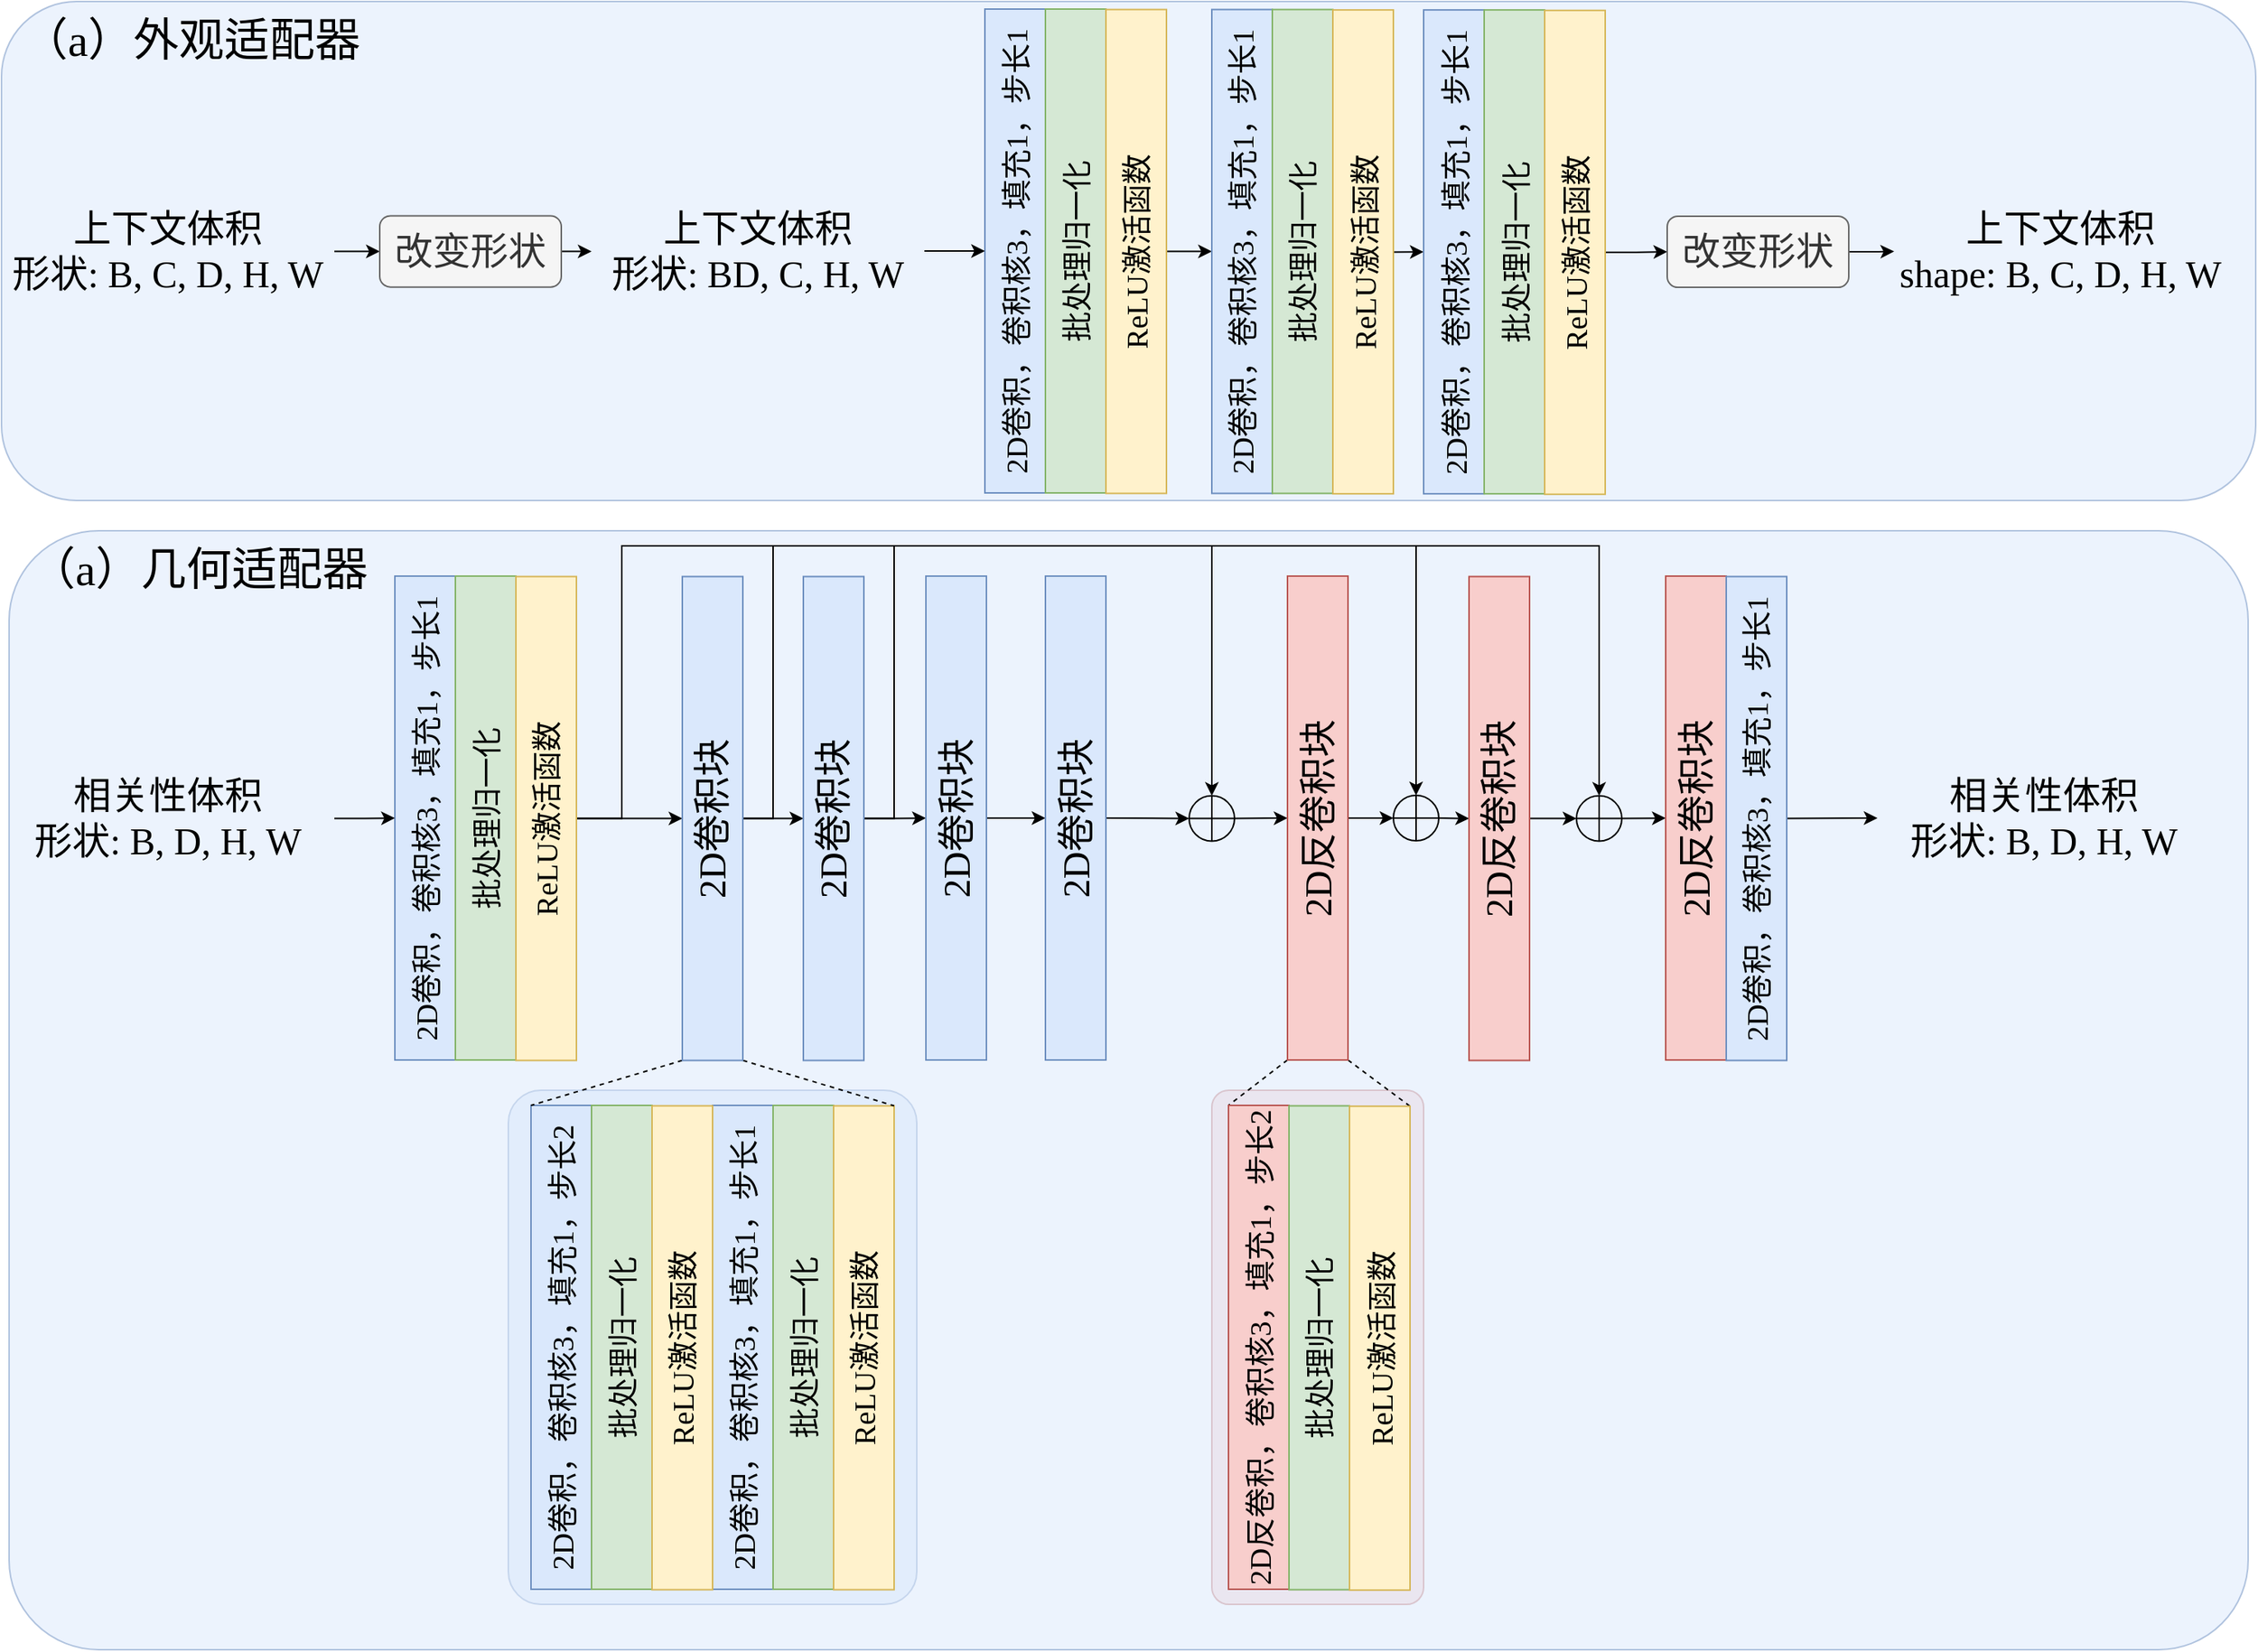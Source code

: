 <mxfile version="26.3.0">
  <diagram name="第 1 页" id="xtWA2BFWSO_vwdr7kO1s">
    <mxGraphModel dx="2578" dy="2344" grid="1" gridSize="10" guides="1" tooltips="1" connect="1" arrows="1" fold="1" page="1" pageScale="1" pageWidth="1600" pageHeight="900" math="0" shadow="0">
      <root>
        <mxCell id="0" />
        <mxCell id="1" parent="0" />
        <mxCell id="_7oDfedrvnOzriQi7gFX-59" value="" style="rounded=1;whiteSpace=wrap;html=1;fillColor=#f8cecc;strokeColor=#b85450;opacity=50;arcSize=8;" parent="1" vertex="1">
          <mxGeometry x="850" y="700" width="140" height="340" as="geometry" />
        </mxCell>
        <mxCell id="_7oDfedrvnOzriQi7gFX-31" value="" style="rounded=1;whiteSpace=wrap;html=1;fillColor=#dae8fc;strokeColor=#6c8ebf;opacity=50;arcSize=8;" parent="1" vertex="1">
          <mxGeometry x="385" y="700" width="270" height="340" as="geometry" />
        </mxCell>
        <mxCell id="btyJTS1Y750vnI5qGrP--104" value="" style="rounded=1;whiteSpace=wrap;html=1;fillColor=#dae8fc;strokeColor=#6c8ebf;opacity=50;arcSize=8;" parent="1" vertex="1">
          <mxGeometry x="55" y="330" width="1480" height="740" as="geometry" />
        </mxCell>
        <mxCell id="btyJTS1Y750vnI5qGrP--25" value="" style="rounded=1;whiteSpace=wrap;html=1;fillColor=#dae8fc;strokeColor=#6c8ebf;opacity=50;" parent="1" vertex="1">
          <mxGeometry x="50" y="-20" width="1490" height="330" as="geometry" />
        </mxCell>
        <mxCell id="btyJTS1Y750vnI5qGrP--1" value="&lt;font&gt;2D卷积，卷积核3，填充1，步长1&lt;/font&gt;" style="rounded=0;whiteSpace=wrap;html=1;rotation=-90;fontSize=20;fontFamily=Times New Roman;fillColor=#dae8fc;strokeColor=#6c8ebf;" parent="1" vertex="1">
          <mxGeometry x="560" y="125" width="320" height="40" as="geometry" />
        </mxCell>
        <mxCell id="btyJTS1Y750vnI5qGrP--2" value="" style="endArrow=classic;html=1;rounded=0;entryX=0;entryY=0.5;entryDx=0;entryDy=0;exitX=1;exitY=0.5;exitDx=0;exitDy=0;" parent="1" source="btyJTS1Y750vnI5qGrP--3" target="btyJTS1Y750vnI5qGrP--4" edge="1">
          <mxGeometry width="50" height="50" relative="1" as="geometry">
            <mxPoint x="350" y="169.99" as="sourcePoint" />
            <mxPoint x="340" y="139.99" as="targetPoint" />
          </mxGeometry>
        </mxCell>
        <mxCell id="btyJTS1Y750vnI5qGrP--3" value="上下文体积&lt;div&gt;形状: B, C, D, H, W&lt;/div&gt;" style="text;html=1;align=center;verticalAlign=middle;whiteSpace=wrap;rounded=0;fontFamily=Times New Roman;fontSize=25;" parent="1" vertex="1">
          <mxGeometry x="50" y="112.62" width="220" height="65.26" as="geometry" />
        </mxCell>
        <mxCell id="btyJTS1Y750vnI5qGrP--6" style="edgeStyle=orthogonalEdgeStyle;rounded=0;orthogonalLoop=1;jettySize=auto;html=1;entryX=0;entryY=0.5;entryDx=0;entryDy=0;" parent="1" source="btyJTS1Y750vnI5qGrP--4" target="btyJTS1Y750vnI5qGrP--5" edge="1">
          <mxGeometry relative="1" as="geometry" />
        </mxCell>
        <mxCell id="btyJTS1Y750vnI5qGrP--4" value="改变形状" style="rounded=1;whiteSpace=wrap;html=1;fontFamily=Times New Roman;fontSize=25;fillColor=#f5f5f5;fontColor=#333333;strokeColor=#666666;" parent="1" vertex="1">
          <mxGeometry x="300" y="121.73" width="120" height="47.11" as="geometry" />
        </mxCell>
        <mxCell id="btyJTS1Y750vnI5qGrP--9" style="edgeStyle=orthogonalEdgeStyle;rounded=0;orthogonalLoop=1;jettySize=auto;html=1;entryX=0.5;entryY=0;entryDx=0;entryDy=0;" parent="1" source="btyJTS1Y750vnI5qGrP--5" target="btyJTS1Y750vnI5qGrP--1" edge="1">
          <mxGeometry relative="1" as="geometry" />
        </mxCell>
        <mxCell id="btyJTS1Y750vnI5qGrP--5" value="上下文体积&lt;div&gt;形状: BD, C, H, W&lt;/div&gt;" style="text;html=1;align=center;verticalAlign=middle;whiteSpace=wrap;rounded=0;fontFamily=Times New Roman;fontSize=25;" parent="1" vertex="1">
          <mxGeometry x="440" y="112.37" width="220" height="65.26" as="geometry" />
        </mxCell>
        <mxCell id="btyJTS1Y750vnI5qGrP--7" value="批处理归一化" style="rounded=0;whiteSpace=wrap;html=1;rotation=-90;fontSize=20;fontFamily=Times New Roman;fillColor=#d5e8d4;strokeColor=#82b366;" parent="1" vertex="1">
          <mxGeometry x="600" y="125.0" width="320" height="40" as="geometry" />
        </mxCell>
        <mxCell id="btyJTS1Y750vnI5qGrP--14" style="rounded=0;orthogonalLoop=1;jettySize=auto;html=1;entryX=0.5;entryY=0;entryDx=0;entryDy=0;" parent="1" source="btyJTS1Y750vnI5qGrP--8" target="_7oDfedrvnOzriQi7gFX-1" edge="1">
          <mxGeometry relative="1" as="geometry">
            <mxPoint x="850.0" y="145.26" as="targetPoint" />
          </mxGeometry>
        </mxCell>
        <mxCell id="btyJTS1Y750vnI5qGrP--8" value="ReLU激活函数" style="rounded=0;whiteSpace=wrap;html=1;rotation=-90;fontSize=20;fontFamily=Times New Roman;fillColor=#fff2cc;strokeColor=#d6b656;" parent="1" vertex="1">
          <mxGeometry x="640" y="125.29" width="320" height="40" as="geometry" />
        </mxCell>
        <mxCell id="btyJTS1Y750vnI5qGrP--19" style="edgeStyle=orthogonalEdgeStyle;rounded=0;orthogonalLoop=1;jettySize=auto;html=1;entryX=0.5;entryY=0;entryDx=0;entryDy=0;" parent="1" target="_7oDfedrvnOzriQi7gFX-6" edge="1">
          <mxGeometry relative="1" as="geometry">
            <mxPoint x="940.0" y="145.273" as="sourcePoint" />
            <mxPoint x="990" y="145.27" as="targetPoint" />
          </mxGeometry>
        </mxCell>
        <mxCell id="btyJTS1Y750vnI5qGrP--20" style="edgeStyle=orthogonalEdgeStyle;rounded=0;orthogonalLoop=1;jettySize=auto;html=1;entryX=0;entryY=0.5;entryDx=0;entryDy=0;exitX=0.5;exitY=1;exitDx=0;exitDy=0;" parent="1" source="_7oDfedrvnOzriQi7gFX-8" target="btyJTS1Y750vnI5qGrP--21" edge="1">
          <mxGeometry relative="1" as="geometry">
            <mxPoint x="1221" y="170.52" as="targetPoint" />
            <mxPoint x="1131" y="145.547" as="sourcePoint" />
          </mxGeometry>
        </mxCell>
        <mxCell id="btyJTS1Y750vnI5qGrP--24" style="edgeStyle=orthogonalEdgeStyle;rounded=0;orthogonalLoop=1;jettySize=auto;html=1;entryX=0;entryY=0.5;entryDx=0;entryDy=0;" parent="1" source="btyJTS1Y750vnI5qGrP--21" target="btyJTS1Y750vnI5qGrP--23" edge="1">
          <mxGeometry relative="1" as="geometry" />
        </mxCell>
        <mxCell id="btyJTS1Y750vnI5qGrP--21" value="改变形状" style="rounded=1;whiteSpace=wrap;html=1;fontFamily=Times New Roman;fontSize=25;fillColor=#f5f5f5;fontColor=#333333;strokeColor=#666666;" parent="1" vertex="1">
          <mxGeometry x="1151" y="121.94" width="120" height="47.11" as="geometry" />
        </mxCell>
        <mxCell id="btyJTS1Y750vnI5qGrP--23" value="上下文体积&lt;br&gt;&lt;div&gt;shape: B, C, D, H, W&lt;/div&gt;" style="text;html=1;align=center;verticalAlign=middle;whiteSpace=wrap;rounded=0;fontFamily=Times New Roman;fontSize=25;" parent="1" vertex="1">
          <mxGeometry x="1301" y="112.62" width="220" height="65.26" as="geometry" />
        </mxCell>
        <mxCell id="btyJTS1Y750vnI5qGrP--26" value="&lt;font&gt;（a）外观适配器&lt;/font&gt;" style="text;html=1;align=center;verticalAlign=middle;resizable=0;points=[];autosize=1;strokeColor=none;fillColor=none;fontSize=30;fontFamily=Times New Roman;" parent="1" vertex="1">
          <mxGeometry x="50" y="-20.0" width="250" height="50" as="geometry" />
        </mxCell>
        <mxCell id="_7oDfedrvnOzriQi7gFX-1" value="&lt;font&gt;2D卷积，卷积核3，填充1，步长1&lt;/font&gt;" style="rounded=0;whiteSpace=wrap;html=1;rotation=-90;fontSize=20;fontFamily=Times New Roman;fillColor=#dae8fc;strokeColor=#6c8ebf;" parent="1" vertex="1">
          <mxGeometry x="710" y="125.29" width="320" height="40" as="geometry" />
        </mxCell>
        <mxCell id="_7oDfedrvnOzriQi7gFX-2" value="批处理归一化" style="rounded=0;whiteSpace=wrap;html=1;rotation=-90;fontSize=20;fontFamily=Times New Roman;fillColor=#d5e8d4;strokeColor=#82b366;" parent="1" vertex="1">
          <mxGeometry x="750" y="125.29" width="320" height="40" as="geometry" />
        </mxCell>
        <mxCell id="_7oDfedrvnOzriQi7gFX-4" value="ReLU激活函数" style="rounded=0;whiteSpace=wrap;html=1;rotation=-90;fontSize=20;fontFamily=Times New Roman;fillColor=#fff2cc;strokeColor=#d6b656;" parent="1" vertex="1">
          <mxGeometry x="790" y="125.58" width="320" height="40" as="geometry" />
        </mxCell>
        <mxCell id="_7oDfedrvnOzriQi7gFX-6" value="&lt;font&gt;2D卷积，卷积核3，填充1，步长1&lt;/font&gt;" style="rounded=0;whiteSpace=wrap;html=1;rotation=-90;fontSize=20;fontFamily=Times New Roman;fillColor=#dae8fc;strokeColor=#6c8ebf;" parent="1" vertex="1">
          <mxGeometry x="850" y="125.58" width="320" height="40" as="geometry" />
        </mxCell>
        <mxCell id="_7oDfedrvnOzriQi7gFX-7" value="批处理归一化" style="rounded=0;whiteSpace=wrap;html=1;rotation=-90;fontSize=20;fontFamily=Times New Roman;fillColor=#d5e8d4;strokeColor=#82b366;" parent="1" vertex="1">
          <mxGeometry x="890" y="125.58" width="320" height="40" as="geometry" />
        </mxCell>
        <mxCell id="_7oDfedrvnOzriQi7gFX-8" value="ReLU激活函数" style="rounded=0;whiteSpace=wrap;html=1;rotation=-90;fontSize=20;fontFamily=Times New Roman;fillColor=#fff2cc;strokeColor=#d6b656;" parent="1" vertex="1">
          <mxGeometry x="930" y="125.87" width="320" height="40" as="geometry" />
        </mxCell>
        <mxCell id="_7oDfedrvnOzriQi7gFX-9" value="&lt;font&gt;2D卷积，卷积核3，填充1，步长1&lt;/font&gt;" style="rounded=0;whiteSpace=wrap;html=1;rotation=-90;fontSize=20;fontFamily=Times New Roman;fillColor=#dae8fc;strokeColor=#6c8ebf;" parent="1" vertex="1">
          <mxGeometry x="380" y="850" width="320" height="40" as="geometry" />
        </mxCell>
        <mxCell id="_7oDfedrvnOzriQi7gFX-10" value="批处理归一化" style="rounded=0;whiteSpace=wrap;html=1;rotation=-90;fontSize=20;fontFamily=Times New Roman;fillColor=#d5e8d4;strokeColor=#82b366;" parent="1" vertex="1">
          <mxGeometry x="420" y="850" width="320" height="40" as="geometry" />
        </mxCell>
        <mxCell id="_7oDfedrvnOzriQi7gFX-11" value="ReLU激活函数" style="rounded=0;whiteSpace=wrap;html=1;rotation=-90;fontSize=20;fontFamily=Times New Roman;fillColor=#fff2cc;strokeColor=#d6b656;" parent="1" vertex="1">
          <mxGeometry x="460" y="850.29" width="320" height="40" as="geometry" />
        </mxCell>
        <mxCell id="_7oDfedrvnOzriQi7gFX-12" value="&lt;font&gt;2D卷积，卷积核3，填充1，步长2&lt;/font&gt;" style="rounded=0;whiteSpace=wrap;html=1;rotation=-90;fontSize=20;fontFamily=Times New Roman;fillColor=#dae8fc;strokeColor=#6c8ebf;" parent="1" vertex="1">
          <mxGeometry x="260" y="850" width="320" height="40" as="geometry" />
        </mxCell>
        <mxCell id="_7oDfedrvnOzriQi7gFX-13" value="批处理归一化" style="rounded=0;whiteSpace=wrap;html=1;rotation=-90;fontSize=20;fontFamily=Times New Roman;fillColor=#d5e8d4;strokeColor=#82b366;" parent="1" vertex="1">
          <mxGeometry x="300" y="850" width="320" height="40" as="geometry" />
        </mxCell>
        <mxCell id="_7oDfedrvnOzriQi7gFX-14" value="ReLU激活函数" style="rounded=0;whiteSpace=wrap;html=1;rotation=-90;fontSize=20;fontFamily=Times New Roman;fillColor=#fff2cc;strokeColor=#d6b656;" parent="1" vertex="1">
          <mxGeometry x="340" y="850.29" width="320" height="40" as="geometry" />
        </mxCell>
        <mxCell id="_7oDfedrvnOzriQi7gFX-15" value="&lt;font&gt;2D卷积，卷积核3，填充1，步长1&lt;/font&gt;" style="rounded=0;whiteSpace=wrap;html=1;rotation=-90;fontSize=20;fontFamily=Times New Roman;fillColor=#dae8fc;strokeColor=#6c8ebf;" parent="1" vertex="1">
          <mxGeometry x="170" y="500" width="320" height="40" as="geometry" />
        </mxCell>
        <mxCell id="_7oDfedrvnOzriQi7gFX-16" value="批处理归一化" style="rounded=0;whiteSpace=wrap;html=1;rotation=-90;fontSize=20;fontFamily=Times New Roman;fillColor=#d5e8d4;strokeColor=#82b366;" parent="1" vertex="1">
          <mxGeometry x="210" y="500" width="320" height="40" as="geometry" />
        </mxCell>
        <mxCell id="_7oDfedrvnOzriQi7gFX-21" style="rounded=0;orthogonalLoop=1;jettySize=auto;html=1;exitX=0.5;exitY=1;exitDx=0;exitDy=0;entryX=0.5;entryY=0;entryDx=0;entryDy=0;" parent="1" source="_7oDfedrvnOzriQi7gFX-17" target="_7oDfedrvnOzriQi7gFX-20" edge="1">
          <mxGeometry relative="1" as="geometry" />
        </mxCell>
        <mxCell id="_7oDfedrvnOzriQi7gFX-48" style="edgeStyle=orthogonalEdgeStyle;shape=connector;rounded=0;orthogonalLoop=1;jettySize=auto;html=1;exitX=0.5;exitY=1;exitDx=0;exitDy=0;entryX=0.5;entryY=0;entryDx=0;entryDy=0;strokeColor=default;align=center;verticalAlign=middle;fontFamily=Helvetica;fontSize=11;fontColor=default;labelBackgroundColor=default;endArrow=classic;" parent="1" source="_7oDfedrvnOzriQi7gFX-17" target="_7oDfedrvnOzriQi7gFX-44" edge="1">
          <mxGeometry relative="1" as="geometry">
            <Array as="points">
              <mxPoint x="460" y="520" />
              <mxPoint x="460" y="340" />
              <mxPoint x="1106" y="340" />
            </Array>
          </mxGeometry>
        </mxCell>
        <mxCell id="_7oDfedrvnOzriQi7gFX-17" value="ReLU激活函数" style="rounded=0;whiteSpace=wrap;html=1;rotation=-90;fontSize=20;fontFamily=Times New Roman;fillColor=#fff2cc;strokeColor=#d6b656;" parent="1" vertex="1">
          <mxGeometry x="250" y="500.29" width="320" height="40" as="geometry" />
        </mxCell>
        <mxCell id="_7oDfedrvnOzriQi7gFX-19" style="edgeStyle=orthogonalEdgeStyle;rounded=0;orthogonalLoop=1;jettySize=auto;html=1;exitX=1;exitY=0.5;exitDx=0;exitDy=0;entryX=0.5;entryY=0;entryDx=0;entryDy=0;" parent="1" source="_7oDfedrvnOzriQi7gFX-18" target="_7oDfedrvnOzriQi7gFX-15" edge="1">
          <mxGeometry relative="1" as="geometry" />
        </mxCell>
        <mxCell id="_7oDfedrvnOzriQi7gFX-18" value="相关性体积&lt;br&gt;&lt;div&gt;形状: B, D, H, W&lt;/div&gt;" style="text;html=1;align=center;verticalAlign=middle;whiteSpace=wrap;rounded=0;fontFamily=Times New Roman;fontSize=25;" parent="1" vertex="1">
          <mxGeometry x="50" y="487.66" width="220" height="65.26" as="geometry" />
        </mxCell>
        <mxCell id="_7oDfedrvnOzriQi7gFX-23" style="edgeStyle=orthogonalEdgeStyle;rounded=0;orthogonalLoop=1;jettySize=auto;html=1;exitX=0.5;exitY=1;exitDx=0;exitDy=0;entryX=0.5;entryY=0;entryDx=0;entryDy=0;" parent="1" source="_7oDfedrvnOzriQi7gFX-20" target="_7oDfedrvnOzriQi7gFX-22" edge="1">
          <mxGeometry relative="1" as="geometry" />
        </mxCell>
        <mxCell id="_7oDfedrvnOzriQi7gFX-29" style="rounded=0;orthogonalLoop=1;jettySize=auto;html=1;exitX=0;exitY=0;exitDx=0;exitDy=0;entryX=1;entryY=0;entryDx=0;entryDy=0;endArrow=none;startFill=0;dashed=1;" parent="1" source="_7oDfedrvnOzriQi7gFX-20" target="_7oDfedrvnOzriQi7gFX-12" edge="1">
          <mxGeometry relative="1" as="geometry" />
        </mxCell>
        <mxCell id="_7oDfedrvnOzriQi7gFX-30" style="edgeStyle=none;shape=connector;rounded=0;orthogonalLoop=1;jettySize=auto;html=1;exitX=0;exitY=1;exitDx=0;exitDy=0;entryX=1;entryY=1;entryDx=0;entryDy=0;dashed=1;strokeColor=default;align=center;verticalAlign=middle;fontFamily=Helvetica;fontSize=11;fontColor=default;labelBackgroundColor=default;startFill=0;endArrow=none;" parent="1" source="_7oDfedrvnOzriQi7gFX-20" target="_7oDfedrvnOzriQi7gFX-11" edge="1">
          <mxGeometry relative="1" as="geometry" />
        </mxCell>
        <mxCell id="_7oDfedrvnOzriQi7gFX-41" style="edgeStyle=orthogonalEdgeStyle;shape=connector;rounded=0;orthogonalLoop=1;jettySize=auto;html=1;entryX=0.5;entryY=0;entryDx=0;entryDy=0;strokeColor=default;align=center;verticalAlign=middle;fontFamily=Helvetica;fontSize=11;fontColor=default;labelBackgroundColor=default;endArrow=classic;exitX=0.5;exitY=1;exitDx=0;exitDy=0;" parent="1" source="_7oDfedrvnOzriQi7gFX-20" target="_7oDfedrvnOzriQi7gFX-39" edge="1">
          <mxGeometry relative="1" as="geometry">
            <Array as="points">
              <mxPoint x="560" y="520" />
              <mxPoint x="560" y="340" />
              <mxPoint x="985" y="340" />
            </Array>
          </mxGeometry>
        </mxCell>
        <mxCell id="_7oDfedrvnOzriQi7gFX-20" value="2D卷积块" style="rounded=0;whiteSpace=wrap;html=1;rotation=-90;fontSize=25;fontFamily=Times New Roman;fillColor=#dae8fc;strokeColor=#6c8ebf;" parent="1" vertex="1">
          <mxGeometry x="360" y="500.29" width="320" height="40" as="geometry" />
        </mxCell>
        <mxCell id="_7oDfedrvnOzriQi7gFX-25" style="edgeStyle=orthogonalEdgeStyle;rounded=0;orthogonalLoop=1;jettySize=auto;html=1;entryX=0.5;entryY=0;entryDx=0;entryDy=0;" parent="1" source="_7oDfedrvnOzriQi7gFX-22" target="_7oDfedrvnOzriQi7gFX-24" edge="1">
          <mxGeometry relative="1" as="geometry" />
        </mxCell>
        <mxCell id="_7oDfedrvnOzriQi7gFX-36" style="edgeStyle=orthogonalEdgeStyle;shape=connector;rounded=0;orthogonalLoop=1;jettySize=auto;html=1;exitX=0.5;exitY=1;exitDx=0;exitDy=0;entryX=0.5;entryY=0;entryDx=0;entryDy=0;strokeColor=default;align=center;verticalAlign=middle;fontFamily=Helvetica;fontSize=11;fontColor=default;labelBackgroundColor=default;endArrow=classic;" parent="1" source="_7oDfedrvnOzriQi7gFX-22" target="_7oDfedrvnOzriQi7gFX-32" edge="1">
          <mxGeometry relative="1" as="geometry">
            <Array as="points">
              <mxPoint x="640" y="520" />
              <mxPoint x="640" y="340" />
              <mxPoint x="850" y="340" />
            </Array>
          </mxGeometry>
        </mxCell>
        <mxCell id="_7oDfedrvnOzriQi7gFX-22" value="2D卷积块" style="rounded=0;whiteSpace=wrap;html=1;rotation=-90;fontSize=25;fontFamily=Times New Roman;fillColor=#dae8fc;strokeColor=#6c8ebf;" parent="1" vertex="1">
          <mxGeometry x="440" y="500.29" width="320" height="40" as="geometry" />
        </mxCell>
        <mxCell id="_7oDfedrvnOzriQi7gFX-28" style="rounded=0;orthogonalLoop=1;jettySize=auto;html=1;entryX=0.5;entryY=0;entryDx=0;entryDy=0;" parent="1" source="_7oDfedrvnOzriQi7gFX-24" target="_7oDfedrvnOzriQi7gFX-27" edge="1">
          <mxGeometry relative="1" as="geometry" />
        </mxCell>
        <mxCell id="_7oDfedrvnOzriQi7gFX-24" value="2D卷积块" style="rounded=0;whiteSpace=wrap;html=1;rotation=-90;fontSize=25;fontFamily=Times New Roman;fillColor=#dae8fc;strokeColor=#6c8ebf;" parent="1" vertex="1">
          <mxGeometry x="521" y="500" width="320" height="40" as="geometry" />
        </mxCell>
        <mxCell id="_7oDfedrvnOzriQi7gFX-35" style="edgeStyle=none;shape=connector;rounded=0;orthogonalLoop=1;jettySize=auto;html=1;exitX=0.5;exitY=1;exitDx=0;exitDy=0;entryX=0;entryY=0.5;entryDx=0;entryDy=0;strokeColor=default;align=center;verticalAlign=middle;fontFamily=Helvetica;fontSize=11;fontColor=default;labelBackgroundColor=default;endArrow=classic;" parent="1" source="_7oDfedrvnOzriQi7gFX-27" target="_7oDfedrvnOzriQi7gFX-32" edge="1">
          <mxGeometry relative="1" as="geometry" />
        </mxCell>
        <mxCell id="_7oDfedrvnOzriQi7gFX-27" value="2D卷积块" style="rounded=0;whiteSpace=wrap;html=1;rotation=-90;fontSize=25;fontFamily=Times New Roman;fillColor=#dae8fc;strokeColor=#6c8ebf;" parent="1" vertex="1">
          <mxGeometry x="600" y="500" width="320" height="40" as="geometry" />
        </mxCell>
        <mxCell id="_7oDfedrvnOzriQi7gFX-38" style="edgeStyle=none;shape=connector;rounded=0;orthogonalLoop=1;jettySize=auto;html=1;entryX=0.5;entryY=0;entryDx=0;entryDy=0;strokeColor=default;align=center;verticalAlign=middle;fontFamily=Helvetica;fontSize=11;fontColor=default;labelBackgroundColor=default;endArrow=classic;" parent="1" source="_7oDfedrvnOzriQi7gFX-32" target="_7oDfedrvnOzriQi7gFX-37" edge="1">
          <mxGeometry relative="1" as="geometry" />
        </mxCell>
        <mxCell id="_7oDfedrvnOzriQi7gFX-32" value="" style="shape=orEllipse;perimeter=ellipsePerimeter;whiteSpace=wrap;html=1;backgroundOutline=1;fontFamily=Helvetica;fontSize=11;fontColor=default;labelBackgroundColor=default;fillColor=none;" parent="1" vertex="1">
          <mxGeometry x="835" y="505.29" width="30" height="30" as="geometry" />
        </mxCell>
        <mxCell id="_7oDfedrvnOzriQi7gFX-40" style="edgeStyle=none;shape=connector;rounded=0;orthogonalLoop=1;jettySize=auto;html=1;entryX=0;entryY=0.5;entryDx=0;entryDy=0;strokeColor=default;align=center;verticalAlign=middle;fontFamily=Helvetica;fontSize=11;fontColor=default;labelBackgroundColor=default;endArrow=classic;" parent="1" source="_7oDfedrvnOzriQi7gFX-37" target="_7oDfedrvnOzriQi7gFX-39" edge="1">
          <mxGeometry relative="1" as="geometry" />
        </mxCell>
        <mxCell id="_7oDfedrvnOzriQi7gFX-60" style="edgeStyle=none;shape=connector;rounded=0;orthogonalLoop=1;jettySize=auto;html=1;exitX=0;exitY=0;exitDx=0;exitDy=0;entryX=1;entryY=0;entryDx=0;entryDy=0;strokeColor=light-dark(#000000, #9577a3);align=center;verticalAlign=middle;fontFamily=Helvetica;fontSize=11;fontColor=default;labelBackgroundColor=default;endArrow=none;dashed=1;endFill=1;fillColor=#e1d5e7;startFill=0;" parent="1" source="_7oDfedrvnOzriQi7gFX-37" target="_7oDfedrvnOzriQi7gFX-56" edge="1">
          <mxGeometry relative="1" as="geometry" />
        </mxCell>
        <mxCell id="_7oDfedrvnOzriQi7gFX-61" style="edgeStyle=none;shape=connector;rounded=0;orthogonalLoop=1;jettySize=auto;html=1;exitX=0;exitY=1;exitDx=0;exitDy=0;entryX=1;entryY=1;entryDx=0;entryDy=0;strokeColor=default;align=center;verticalAlign=middle;fontFamily=Helvetica;fontSize=11;fontColor=default;labelBackgroundColor=default;endArrow=none;startFill=0;dashed=1;" parent="1" source="_7oDfedrvnOzriQi7gFX-37" target="_7oDfedrvnOzriQi7gFX-58" edge="1">
          <mxGeometry relative="1" as="geometry" />
        </mxCell>
        <mxCell id="_7oDfedrvnOzriQi7gFX-37" value="2D反卷积块" style="rounded=0;whiteSpace=wrap;html=1;rotation=-90;fontSize=25;fontFamily=Times New Roman;fillColor=#f8cecc;strokeColor=#b85450;" parent="1" vertex="1">
          <mxGeometry x="760" y="500" width="320" height="40" as="geometry" />
        </mxCell>
        <mxCell id="_7oDfedrvnOzriQi7gFX-43" style="edgeStyle=none;shape=connector;rounded=0;orthogonalLoop=1;jettySize=auto;html=1;entryX=0.5;entryY=0;entryDx=0;entryDy=0;strokeColor=default;align=center;verticalAlign=middle;fontFamily=Helvetica;fontSize=11;fontColor=default;labelBackgroundColor=default;endArrow=classic;" parent="1" source="_7oDfedrvnOzriQi7gFX-39" target="_7oDfedrvnOzriQi7gFX-42" edge="1">
          <mxGeometry relative="1" as="geometry" />
        </mxCell>
        <mxCell id="_7oDfedrvnOzriQi7gFX-39" value="" style="shape=orEllipse;perimeter=ellipsePerimeter;whiteSpace=wrap;html=1;backgroundOutline=1;fontFamily=Helvetica;fontSize=11;fontColor=default;labelBackgroundColor=default;fillColor=none;" parent="1" vertex="1">
          <mxGeometry x="970" y="505" width="30" height="30" as="geometry" />
        </mxCell>
        <mxCell id="_7oDfedrvnOzriQi7gFX-46" style="edgeStyle=none;shape=connector;rounded=0;orthogonalLoop=1;jettySize=auto;html=1;entryX=0;entryY=0.5;entryDx=0;entryDy=0;strokeColor=default;align=center;verticalAlign=middle;fontFamily=Helvetica;fontSize=11;fontColor=default;labelBackgroundColor=default;endArrow=classic;" parent="1" source="_7oDfedrvnOzriQi7gFX-42" target="_7oDfedrvnOzriQi7gFX-44" edge="1">
          <mxGeometry relative="1" as="geometry" />
        </mxCell>
        <mxCell id="_7oDfedrvnOzriQi7gFX-42" value="2D反卷积块" style="rounded=0;whiteSpace=wrap;html=1;rotation=-90;fontSize=25;fontFamily=Times New Roman;fillColor=#f8cecc;strokeColor=#b85450;" parent="1" vertex="1">
          <mxGeometry x="880" y="500.29" width="320" height="40" as="geometry" />
        </mxCell>
        <mxCell id="_7oDfedrvnOzriQi7gFX-50" style="edgeStyle=none;shape=connector;rounded=0;orthogonalLoop=1;jettySize=auto;html=1;entryX=0.5;entryY=0;entryDx=0;entryDy=0;strokeColor=default;align=center;verticalAlign=middle;fontFamily=Helvetica;fontSize=11;fontColor=default;labelBackgroundColor=default;endArrow=classic;" parent="1" source="_7oDfedrvnOzriQi7gFX-44" target="_7oDfedrvnOzriQi7gFX-49" edge="1">
          <mxGeometry relative="1" as="geometry" />
        </mxCell>
        <mxCell id="_7oDfedrvnOzriQi7gFX-44" value="" style="shape=orEllipse;perimeter=ellipsePerimeter;whiteSpace=wrap;html=1;backgroundOutline=1;fontFamily=Helvetica;fontSize=11;fontColor=default;labelBackgroundColor=default;fillColor=none;" parent="1" vertex="1">
          <mxGeometry x="1091" y="505.29" width="30" height="30" as="geometry" />
        </mxCell>
        <mxCell id="_7oDfedrvnOzriQi7gFX-49" value="2D反卷积块" style="rounded=0;whiteSpace=wrap;html=1;rotation=-90;fontSize=25;fontFamily=Times New Roman;fillColor=#f8cecc;strokeColor=#b85450;" parent="1" vertex="1">
          <mxGeometry x="1010" y="500" width="320" height="40" as="geometry" />
        </mxCell>
        <mxCell id="_7oDfedrvnOzriQi7gFX-52" style="edgeStyle=none;shape=connector;rounded=0;orthogonalLoop=1;jettySize=auto;html=1;strokeColor=default;align=center;verticalAlign=middle;fontFamily=Helvetica;fontSize=11;fontColor=default;labelBackgroundColor=default;endArrow=classic;entryX=0;entryY=0.5;entryDx=0;entryDy=0;" parent="1" source="_7oDfedrvnOzriQi7gFX-51" target="_7oDfedrvnOzriQi7gFX-53" edge="1">
          <mxGeometry relative="1" as="geometry">
            <mxPoint x="1300" y="520.29" as="targetPoint" />
          </mxGeometry>
        </mxCell>
        <mxCell id="_7oDfedrvnOzriQi7gFX-51" value="&lt;font&gt;2D卷积，卷积核3，填充1，步长1&lt;/font&gt;" style="rounded=0;whiteSpace=wrap;html=1;rotation=-90;fontSize=20;fontFamily=Times New Roman;fillColor=#dae8fc;strokeColor=#6c8ebf;" parent="1" vertex="1">
          <mxGeometry x="1050" y="500.29" width="320" height="40" as="geometry" />
        </mxCell>
        <mxCell id="_7oDfedrvnOzriQi7gFX-53" value="相关性体积&lt;br&gt;&lt;div&gt;形状: B, D, H, W&lt;/div&gt;" style="text;html=1;align=center;verticalAlign=middle;whiteSpace=wrap;rounded=0;fontFamily=Times New Roman;fontSize=25;" parent="1" vertex="1">
          <mxGeometry x="1290" y="487.37" width="220" height="65.26" as="geometry" />
        </mxCell>
        <mxCell id="_7oDfedrvnOzriQi7gFX-56" value="&lt;font&gt;2D反卷积，卷积核3，填充1，步长2&lt;/font&gt;" style="rounded=0;whiteSpace=wrap;html=1;rotation=-90;fontSize=20;fontFamily=Times New Roman;fillColor=#f8cecc;strokeColor=#b85450;" parent="1" vertex="1">
          <mxGeometry x="721" y="850" width="320" height="40" as="geometry" />
        </mxCell>
        <mxCell id="_7oDfedrvnOzriQi7gFX-57" value="批处理归一化" style="rounded=0;whiteSpace=wrap;html=1;rotation=-90;fontSize=20;fontFamily=Times New Roman;fillColor=#d5e8d4;strokeColor=#82b366;" parent="1" vertex="1">
          <mxGeometry x="761" y="850.29" width="320" height="40" as="geometry" />
        </mxCell>
        <mxCell id="_7oDfedrvnOzriQi7gFX-58" value="ReLU激活函数" style="rounded=0;whiteSpace=wrap;html=1;rotation=-90;fontSize=20;fontFamily=Times New Roman;fillColor=#fff2cc;strokeColor=#d6b656;" parent="1" vertex="1">
          <mxGeometry x="801" y="850.58" width="320" height="40" as="geometry" />
        </mxCell>
        <mxCell id="_7oDfedrvnOzriQi7gFX-62" value="&lt;font&gt;（a）几何适配器&lt;/font&gt;" style="text;html=1;align=center;verticalAlign=middle;resizable=0;points=[];autosize=1;strokeColor=none;fillColor=none;fontSize=30;fontFamily=Times New Roman;" parent="1" vertex="1">
          <mxGeometry x="55" y="330" width="250" height="50" as="geometry" />
        </mxCell>
      </root>
    </mxGraphModel>
  </diagram>
</mxfile>
